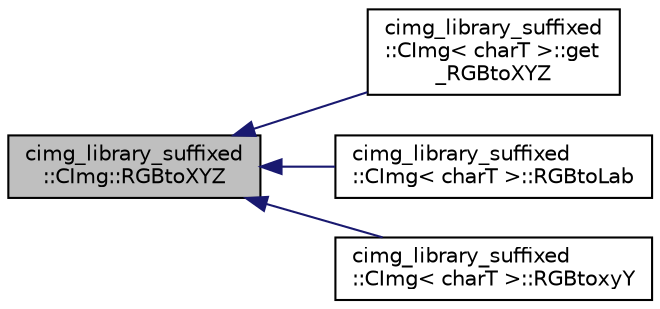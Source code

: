 digraph "cimg_library_suffixed::CImg::RGBtoXYZ"
{
  edge [fontname="Helvetica",fontsize="10",labelfontname="Helvetica",labelfontsize="10"];
  node [fontname="Helvetica",fontsize="10",shape=record];
  rankdir="LR";
  Node1 [label="cimg_library_suffixed\l::CImg::RGBtoXYZ",height=0.2,width=0.4,color="black", fillcolor="grey75", style="filled" fontcolor="black"];
  Node1 -> Node2 [dir="back",color="midnightblue",fontsize="10",style="solid",fontname="Helvetica"];
  Node2 [label="cimg_library_suffixed\l::CImg\< charT \>::get\l_RGBtoXYZ",height=0.2,width=0.4,color="black", fillcolor="white", style="filled",URL="$structcimg__library__suffixed_1_1_c_img.html#a587e21e406c131076335e8fbce365f74",tooltip="Convert pixel values from RGB to XYZ_709 color spaces ."];
  Node1 -> Node3 [dir="back",color="midnightblue",fontsize="10",style="solid",fontname="Helvetica"];
  Node3 [label="cimg_library_suffixed\l::CImg\< charT \>::RGBtoLab",height=0.2,width=0.4,color="black", fillcolor="white", style="filled",URL="$structcimg__library__suffixed_1_1_c_img.html#a56c17664d92f4038b9c4b0bcc7363d7a",tooltip="Convert pixel values from RGB to Lab color spaces."];
  Node1 -> Node4 [dir="back",color="midnightblue",fontsize="10",style="solid",fontname="Helvetica"];
  Node4 [label="cimg_library_suffixed\l::CImg\< charT \>::RGBtoxyY",height=0.2,width=0.4,color="black", fillcolor="white", style="filled",URL="$structcimg__library__suffixed_1_1_c_img.html#afc706f976dc5c383cd2220ae61b41a91",tooltip="Convert pixel values from RGB to xyY color spaces."];
}
